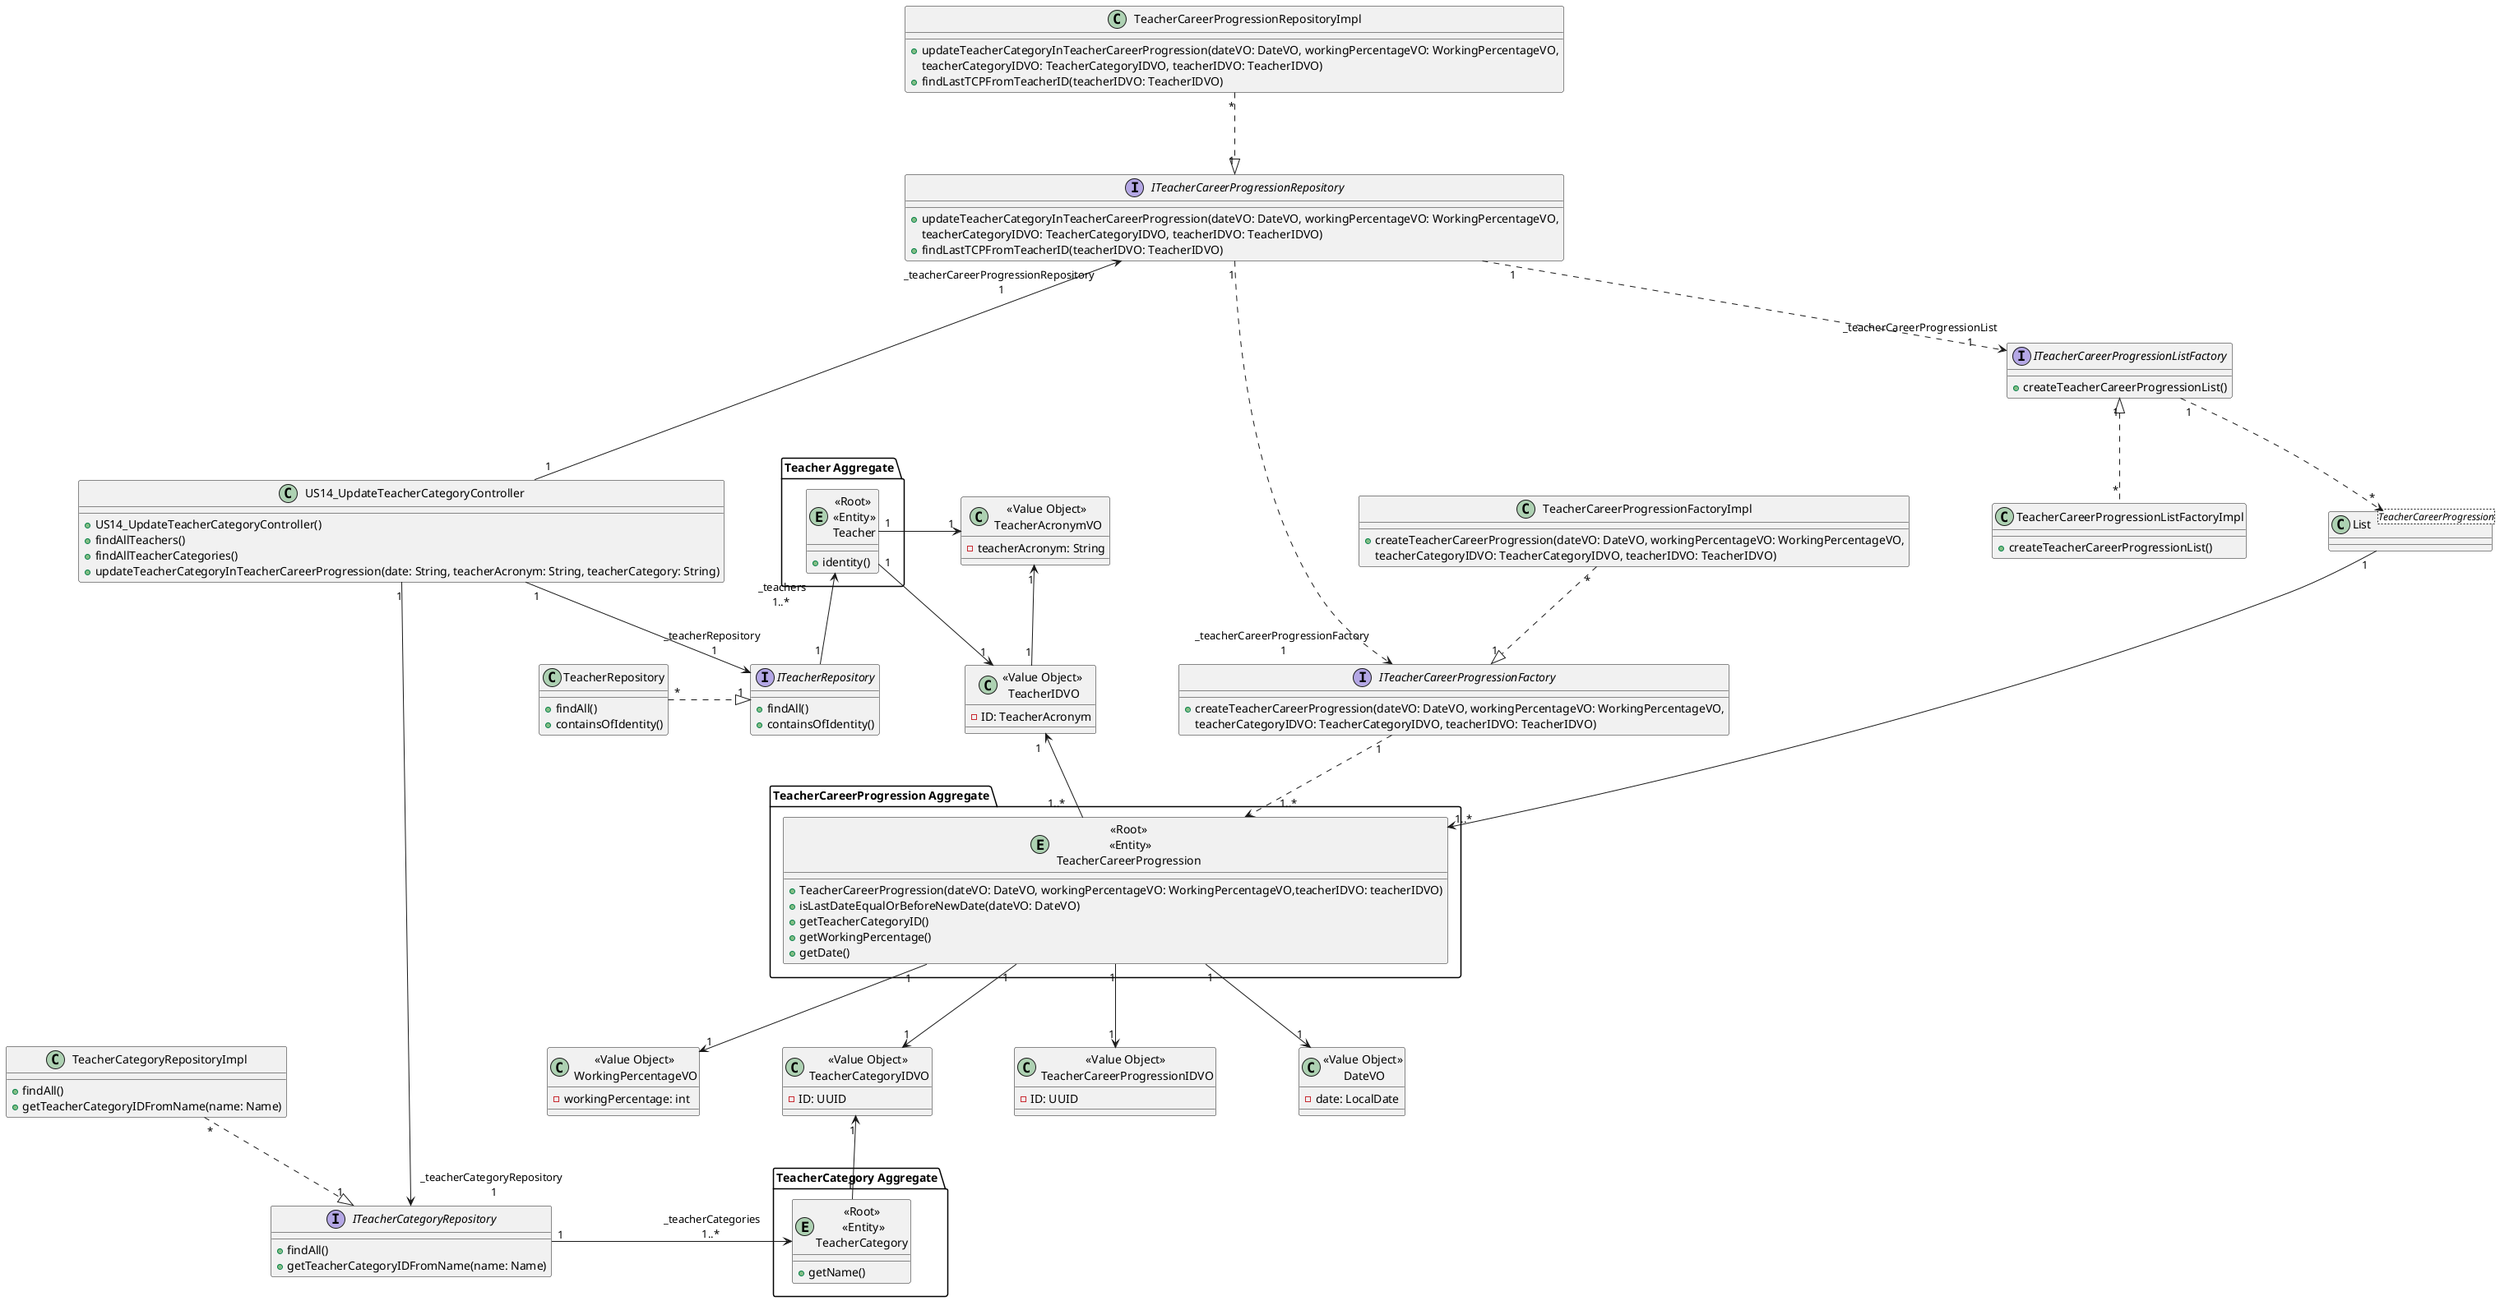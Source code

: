 @startuml

skinparam ranksep 100
skinparam nodesep 100

class US14_UpdateTeacherCategoryController {
    +US14_UpdateTeacherCategoryController()
    +findAllTeachers()
    +findAllTeacherCategories()
    +updateTeacherCategoryInTeacherCareerProgression(date: String, teacherAcronym: String, teacherCategory: String)
}

package "Teacher Aggregate" {
    entity "<<Root>>\n <<Entity>>\n Teacher" {
         +identity()
    }
}

class "<<Value Object>>\n TeacherIDVO" {
        -ID: TeacherAcronym
    }

class "<<Value Object>>\n TeacherAcronymVO" {
        -teacherAcronym: String
    }


package "TeacherCareerProgression Aggregate" {
    entity "<<Root>>\n <<Entity>>\nTeacherCareerProgression" {
        +TeacherCareerProgression(dateVO: DateVO, workingPercentageVO: WorkingPercentageVO,teacherIDVO: teacherIDVO)
        +isLastDateEqualOrBeforeNewDate(dateVO: DateVO)
        +getTeacherCategoryID()
        +getWorkingPercentage()
        +getDate()
    }
}

    class "<<Value Object>>\n TeacherCareerProgressionIDVO" {
          -ID: UUID
    }

    class "<<Value Object>>\n DateVO" {
          -date: LocalDate
    }

    class "<<Value Object>>\n WorkingPercentageVO" {
          -workingPercentage: int
   }

class "<<Value Object>>\n TeacherCategoryIDVO" {
                -ID: UUID
}

package "TeacherCategory Aggregate" {
    entity "<<Root>>\n <<Entity>>\nTeacherCategory" {
        + getName()
    }
}

class TeacherCareerProgressionRepositoryImpl {
    +updateTeacherCategoryInTeacherCareerProgression(dateVO: DateVO, workingPercentageVO: WorkingPercentageVO,
    teacherCategoryIDVO: TeacherCategoryIDVO, teacherIDVO: TeacherIDVO)
    +findLastTCPFromTeacherID(teacherIDVO: TeacherIDVO)
}

class TeacherRepository {
    +findAll()
    +containsOfIdentity()
}

interface ITeacherCareerProgressionRepository {
    +updateTeacherCategoryInTeacherCareerProgression(dateVO: DateVO, workingPercentageVO: WorkingPercentageVO,
    teacherCategoryIDVO: TeacherCategoryIDVO, teacherIDVO: TeacherIDVO)
    +findLastTCPFromTeacherID(teacherIDVO: TeacherIDVO)
}

interface ITeacherRepository {
    +findAll()
    +containsOfIdentity()
}

interface ITeacherCategoryRepository {
    +findAll()
    +getTeacherCategoryIDFromName(name: Name)
}

class TeacherCategoryRepositoryImpl {
    +findAll()
    +getTeacherCategoryIDFromName(name: Name)
}

class TeacherCareerProgressionFactoryImpl {
    +createTeacherCareerProgression(dateVO: DateVO, workingPercentageVO: WorkingPercentageVO,
                                        teacherCategoryIDVO: TeacherCategoryIDVO, teacherIDVO: TeacherIDVO)
}

interface ITeacherCareerProgressionFactory {
    +createTeacherCareerProgression(dateVO: DateVO, workingPercentageVO: WorkingPercentageVO,
                                        teacherCategoryIDVO: TeacherCategoryIDVO, teacherIDVO: TeacherIDVO)
}

class TeacherCareerProgressionListFactoryImpl {
    +createTeacherCareerProgressionList()
}

interface ITeacherCareerProgressionListFactory {
    +createTeacherCareerProgressionList()
}

class List<TeacherCareerProgression> {
}

US14_UpdateTeacherCategoryController "1" -d-> "_teacherRepository \n 1" ITeacherRepository
US14_UpdateTeacherCategoryController "1" -l-> "_teacherCareerProgressionRepository \n 1" ITeacherCareerProgressionRepository
US14_UpdateTeacherCategoryController "1" -d-> "_teacherCategoryRepository \n 1" ITeacherCategoryRepository
"<<Root>>\n <<Entity>>\n Teacher" "_teachers         \n 1..*           " <-d- "1" ITeacherRepository
"<<Value Object>>\n TeacherIDVO" "1  " <-- "\n 1..*     " "<<Root>>\n <<Entity>>\nTeacherCareerProgression"
ITeacherCareerProgressionRepository "1" ..> "_teacherCareerProgressionFactory \n1" ITeacherCareerProgressionFactory
ITeacherCareerProgressionFactory "1" ..> "   \n        1..*" "<<Root>>\n <<Entity>>\nTeacherCareerProgression"
ITeacherCareerProgressionRepository "1" ..> "  _teacherCareerProgressionList \n                                     1" ITeacherCareerProgressionListFactory
TeacherCareerProgressionFactoryImpl "*" ..|> "1" ITeacherCareerProgressionFactory
TeacherCareerProgressionListFactoryImpl "*" .u.|> "1" ITeacherCareerProgressionListFactory
ITeacherCareerProgressionListFactory "1"..> "*" List
List "1" ---> "1..*" "<<Root>>\n <<Entity>>\nTeacherCareerProgression"
"<<Root>>\n <<Entity>>\n Teacher" "1" -d-> "1" "<<Value Object>>\n TeacherIDVO"
"<<Root>>\n <<Entity>>\nTeacherCareerProgression" "1" --> "1" "<<Value Object>>\n TeacherCareerProgressionIDVO"
"<<Root>>\n <<Entity>>\nTeacherCareerProgression" "1" --> "1" "<<Value Object>>\n DateVO"
"<<Root>>\n <<Entity>>\nTeacherCareerProgression" "1" --> "1" "<<Value Object>>\n WorkingPercentageVO"
"<<Root>>\n <<Entity>>\nTeacherCareerProgression" "1" -d-> "1" "<<Value Object>>\n TeacherCategoryIDVO"
"<<Value Object>>\n TeacherCategoryIDVO" "1" <-d- "1" "<<Root>>\n <<Entity>>\nTeacherCategory"
ITeacherCareerProgressionRepository "1" <|.u. "*" TeacherCareerProgressionRepositoryImpl
ITeacherRepository "1" <|.l. "*" TeacherRepository
ITeacherCategoryRepository "1" <|.u. "*" TeacherCategoryRepositoryImpl
"<<Value Object>>\n TeacherAcronymVO" "1" <-l- "1" "<<Root>>\n <<Entity>>\n Teacher"
"<<Value Object>>\n TeacherAcronymVO" "1" <-r- "1" "<<Value Object>>\n TeacherIDVO"
"<<Root>>\n <<Entity>>\nTeacherCategory" "_teacherCategories         \n 1..*           " <-r- "1" ITeacherCategoryRepository

@enduml